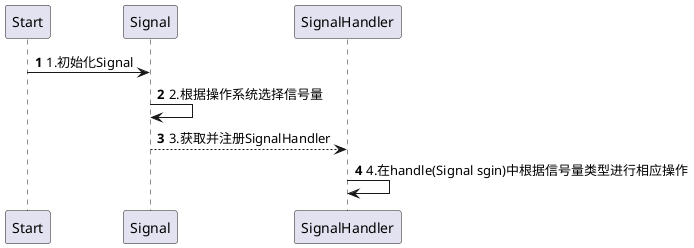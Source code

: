 @startuml
'https://plantuml.com/sequence-diagram

autonumber

Start -> Signal: 1.初始化Signal
Signal -> Signal: 2.根据操作系统选择信号量
Signal --> SignalHandler: 3.获取并注册SignalHandler
SignalHandler -> SignalHandler: 4.在handle(Signal sgin)中根据信号量类型进行相应操作
@enduml